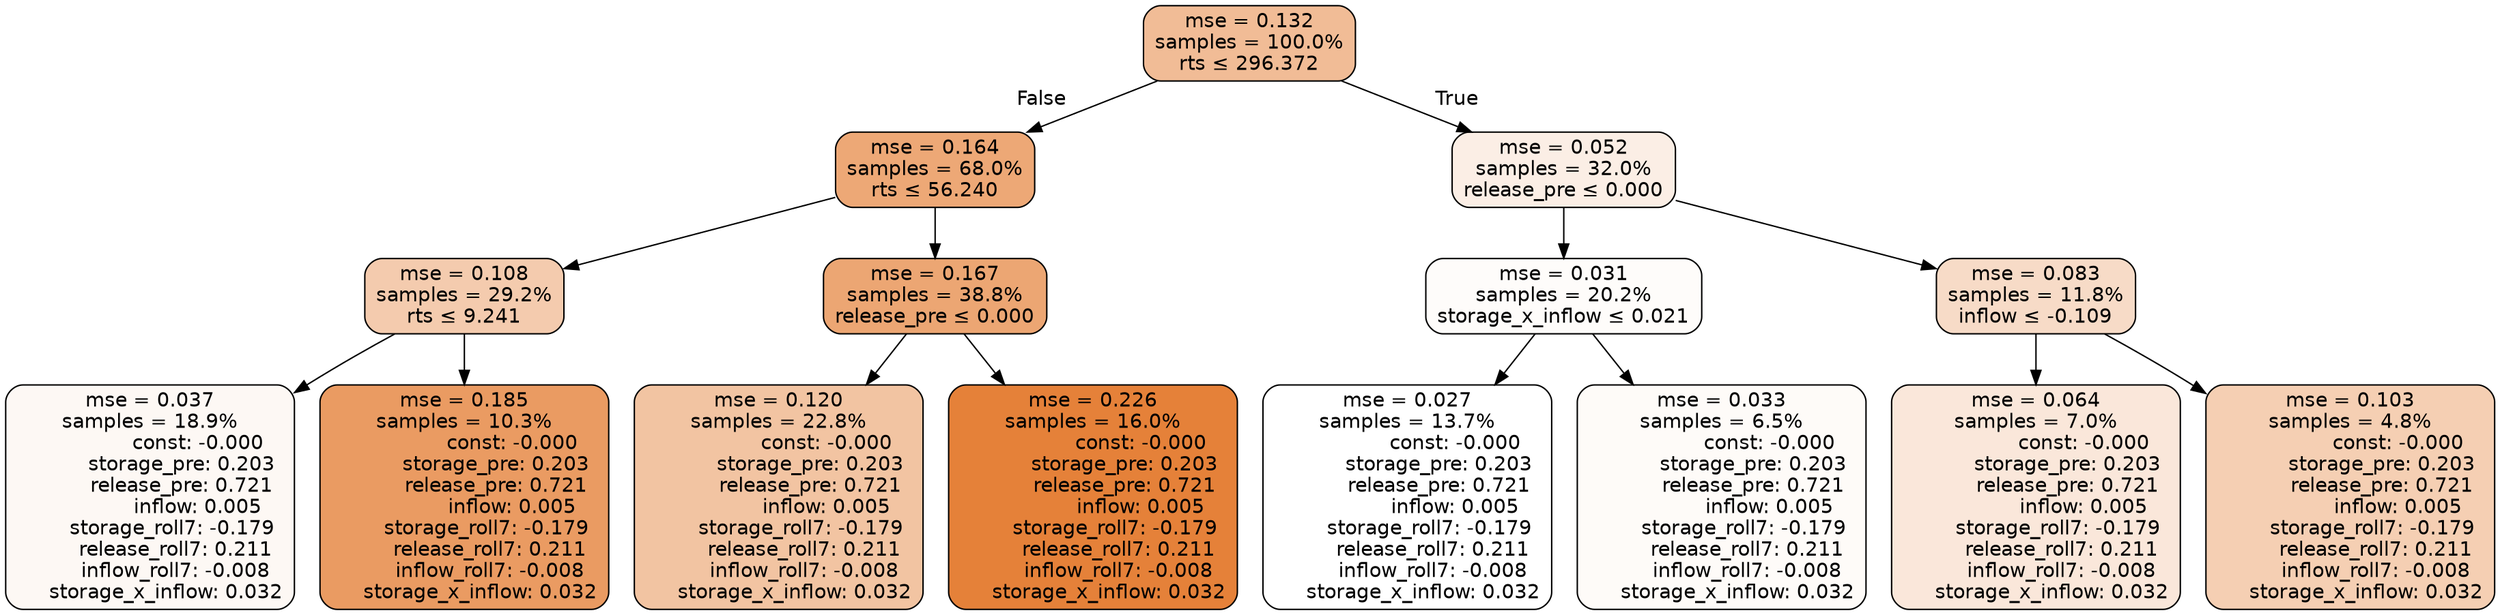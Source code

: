 digraph tree {
node [shape=rectangle, style="filled, rounded", color="black", fontname=helvetica] ;
edge [fontname=helvetica] ;
	"0" [label="mse = 0.132
samples = 100.0%
rts &le; 296.372", fillcolor="#f1bc96"]
	"1" [label="mse = 0.164
samples = 68.0%
rts &le; 56.240", fillcolor="#eda876"]
	"2" [label="mse = 0.108
samples = 29.2%
rts &le; 9.241", fillcolor="#f4cbae"]
	"3" [label="mse = 0.037
samples = 18.9%
               const: -0.000
          storage_pre: 0.203
          release_pre: 0.721
               inflow: 0.005
       storage_roll7: -0.179
        release_roll7: 0.211
        inflow_roll7: -0.008
     storage_x_inflow: 0.032", fillcolor="#fdf8f4"]
	"4" [label="mse = 0.185
samples = 10.3%
               const: -0.000
          storage_pre: 0.203
          release_pre: 0.721
               inflow: 0.005
       storage_roll7: -0.179
        release_roll7: 0.211
        inflow_roll7: -0.008
     storage_x_inflow: 0.032", fillcolor="#ea9b62"]
	"5" [label="mse = 0.167
samples = 38.8%
release_pre &le; 0.000", fillcolor="#eca673"]
	"6" [label="mse = 0.120
samples = 22.8%
               const: -0.000
          storage_pre: 0.203
          release_pre: 0.721
               inflow: 0.005
       storage_roll7: -0.179
        release_roll7: 0.211
        inflow_roll7: -0.008
     storage_x_inflow: 0.032", fillcolor="#f2c4a2"]
	"7" [label="mse = 0.226
samples = 16.0%
               const: -0.000
          storage_pre: 0.203
          release_pre: 0.721
               inflow: 0.005
       storage_roll7: -0.179
        release_roll7: 0.211
        inflow_roll7: -0.008
     storage_x_inflow: 0.032", fillcolor="#e58139"]
	"8" [label="mse = 0.052
samples = 32.0%
release_pre &le; 0.000", fillcolor="#fbeee5"]
	"9" [label="mse = 0.031
samples = 20.2%
storage_x_inflow &le; 0.021", fillcolor="#fefcfa"]
	"10" [label="mse = 0.027
samples = 13.7%
               const: -0.000
          storage_pre: 0.203
          release_pre: 0.721
               inflow: 0.005
       storage_roll7: -0.179
        release_roll7: 0.211
        inflow_roll7: -0.008
     storage_x_inflow: 0.032", fillcolor="#ffffff"]
	"11" [label="mse = 0.033
samples = 6.5%
               const: -0.000
          storage_pre: 0.203
          release_pre: 0.721
               inflow: 0.005
       storage_roll7: -0.179
        release_roll7: 0.211
        inflow_roll7: -0.008
     storage_x_inflow: 0.032", fillcolor="#fefbf8"]
	"12" [label="mse = 0.083
samples = 11.8%
inflow &le; -0.109", fillcolor="#f7dbc7"]
	"13" [label="mse = 0.064
samples = 7.0%
               const: -0.000
          storage_pre: 0.203
          release_pre: 0.721
               inflow: 0.005
       storage_roll7: -0.179
        release_roll7: 0.211
        inflow_roll7: -0.008
     storage_x_inflow: 0.032", fillcolor="#fae7da"]
	"14" [label="mse = 0.103
samples = 4.8%
               const: -0.000
          storage_pre: 0.203
          release_pre: 0.721
               inflow: 0.005
       storage_roll7: -0.179
        release_roll7: 0.211
        inflow_roll7: -0.008
     storage_x_inflow: 0.032", fillcolor="#f5cfb3"]

	"0" -> "1" [labeldistance=2.5, labelangle=45, headlabel="False"]
	"1" -> "2"
	"2" -> "3"
	"2" -> "4"
	"1" -> "5"
	"5" -> "6"
	"5" -> "7"
	"0" -> "8" [labeldistance=2.5, labelangle=-45, headlabel="True"]
	"8" -> "9"
	"9" -> "10"
	"9" -> "11"
	"8" -> "12"
	"12" -> "13"
	"12" -> "14"
}